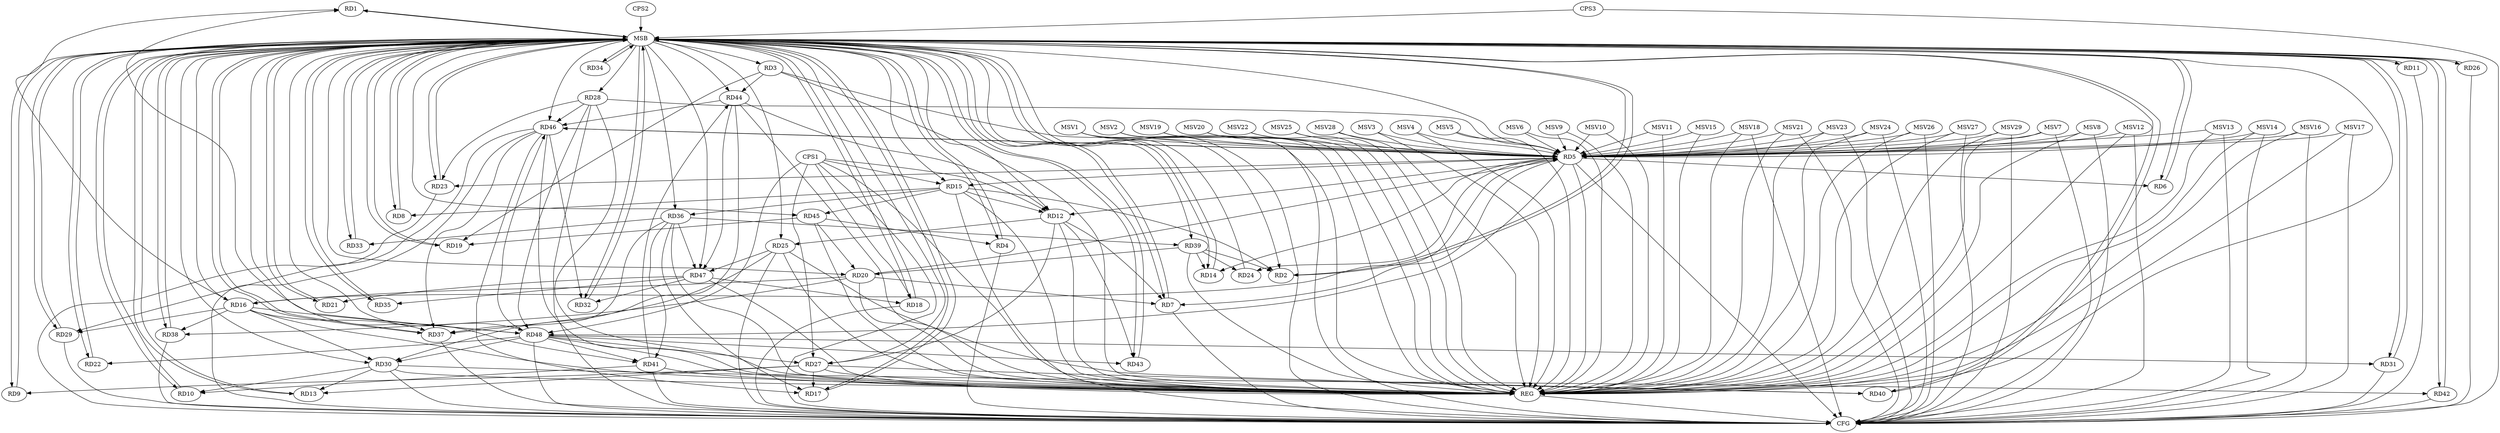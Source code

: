 strict digraph G {
  RD1 [ label="RD1" ];
  RD2 [ label="RD2" ];
  RD3 [ label="RD3" ];
  RD4 [ label="RD4" ];
  RD5 [ label="RD5" ];
  RD6 [ label="RD6" ];
  RD7 [ label="RD7" ];
  RD8 [ label="RD8" ];
  RD9 [ label="RD9" ];
  RD10 [ label="RD10" ];
  RD11 [ label="RD11" ];
  RD12 [ label="RD12" ];
  RD13 [ label="RD13" ];
  RD14 [ label="RD14" ];
  RD15 [ label="RD15" ];
  RD16 [ label="RD16" ];
  RD17 [ label="RD17" ];
  RD18 [ label="RD18" ];
  RD19 [ label="RD19" ];
  RD20 [ label="RD20" ];
  RD21 [ label="RD21" ];
  RD22 [ label="RD22" ];
  RD23 [ label="RD23" ];
  RD24 [ label="RD24" ];
  RD25 [ label="RD25" ];
  RD26 [ label="RD26" ];
  RD27 [ label="RD27" ];
  RD28 [ label="RD28" ];
  RD29 [ label="RD29" ];
  RD30 [ label="RD30" ];
  RD31 [ label="RD31" ];
  RD32 [ label="RD32" ];
  RD33 [ label="RD33" ];
  RD34 [ label="RD34" ];
  RD35 [ label="RD35" ];
  RD36 [ label="RD36" ];
  RD37 [ label="RD37" ];
  RD38 [ label="RD38" ];
  RD39 [ label="RD39" ];
  RD40 [ label="RD40" ];
  RD41 [ label="RD41" ];
  RD42 [ label="RD42" ];
  RD43 [ label="RD43" ];
  RD44 [ label="RD44" ];
  RD45 [ label="RD45" ];
  RD46 [ label="RD46" ];
  RD47 [ label="RD47" ];
  RD48 [ label="RD48" ];
  CPS1 [ label="CPS1" ];
  CPS2 [ label="CPS2" ];
  CPS3 [ label="CPS3" ];
  REG [ label="REG" ];
  MSB [ label="MSB" ];
  CFG [ label="CFG" ];
  MSV1 [ label="MSV1" ];
  MSV2 [ label="MSV2" ];
  MSV3 [ label="MSV3" ];
  MSV4 [ label="MSV4" ];
  MSV5 [ label="MSV5" ];
  MSV6 [ label="MSV6" ];
  MSV7 [ label="MSV7" ];
  MSV8 [ label="MSV8" ];
  MSV9 [ label="MSV9" ];
  MSV10 [ label="MSV10" ];
  MSV11 [ label="MSV11" ];
  MSV12 [ label="MSV12" ];
  MSV13 [ label="MSV13" ];
  MSV14 [ label="MSV14" ];
  MSV15 [ label="MSV15" ];
  MSV16 [ label="MSV16" ];
  MSV17 [ label="MSV17" ];
  MSV18 [ label="MSV18" ];
  MSV19 [ label="MSV19" ];
  MSV20 [ label="MSV20" ];
  MSV21 [ label="MSV21" ];
  MSV22 [ label="MSV22" ];
  MSV23 [ label="MSV23" ];
  MSV24 [ label="MSV24" ];
  MSV25 [ label="MSV25" ];
  MSV26 [ label="MSV26" ];
  MSV27 [ label="MSV27" ];
  MSV28 [ label="MSV28" ];
  MSV29 [ label="MSV29" ];
  RD16 -> RD1;
  RD48 -> RD1;
  RD3 -> RD2;
  RD15 -> RD2;
  RD39 -> RD2;
  RD3 -> RD19;
  RD3 -> RD44;
  RD45 -> RD4;
  RD5 -> RD6;
  RD5 -> RD7;
  RD5 -> RD12;
  RD5 -> RD14;
  RD5 -> RD15;
  RD16 -> RD5;
  RD20 -> RD5;
  RD5 -> RD23;
  RD5 -> RD24;
  RD28 -> RD5;
  RD5 -> RD46;
  RD46 -> RD5;
  RD5 -> RD48;
  RD12 -> RD7;
  RD20 -> RD7;
  RD15 -> RD8;
  RD27 -> RD9;
  RD30 -> RD10;
  RD41 -> RD10;
  RD15 -> RD12;
  RD12 -> RD25;
  RD12 -> RD27;
  RD12 -> RD43;
  RD44 -> RD12;
  RD27 -> RD13;
  RD30 -> RD13;
  RD39 -> RD14;
  RD15 -> RD36;
  RD15 -> RD45;
  RD20 -> RD16;
  RD16 -> RD29;
  RD16 -> RD30;
  RD16 -> RD37;
  RD16 -> RD38;
  RD16 -> RD48;
  RD27 -> RD17;
  RD36 -> RD17;
  RD46 -> RD17;
  RD47 -> RD18;
  RD45 -> RD19;
  RD20 -> RD38;
  RD39 -> RD20;
  RD45 -> RD20;
  RD47 -> RD21;
  RD48 -> RD22;
  RD28 -> RD23;
  RD39 -> RD24;
  RD25 -> RD37;
  RD25 -> RD40;
  RD25 -> RD47;
  RD27 -> RD40;
  RD48 -> RD27;
  RD28 -> RD46;
  RD28 -> RD48;
  RD46 -> RD29;
  RD30 -> RD42;
  RD44 -> RD30;
  RD48 -> RD30;
  RD48 -> RD31;
  RD46 -> RD32;
  RD47 -> RD32;
  RD36 -> RD33;
  RD47 -> RD35;
  RD36 -> RD37;
  RD36 -> RD39;
  RD36 -> RD41;
  RD36 -> RD47;
  RD46 -> RD37;
  RD41 -> RD44;
  RD48 -> RD41;
  RD48 -> RD43;
  RD44 -> RD46;
  RD44 -> RD47;
  RD48 -> RD46;
  CPS1 -> RD27;
  CPS1 -> RD48;
  CPS1 -> RD18;
  CPS1 -> RD12;
  CPS1 -> RD15;
  RD3 -> REG;
  RD5 -> REG;
  RD12 -> REG;
  RD15 -> REG;
  RD16 -> REG;
  RD20 -> REG;
  RD25 -> REG;
  RD27 -> REG;
  RD28 -> REG;
  RD30 -> REG;
  RD36 -> REG;
  RD39 -> REG;
  RD41 -> REG;
  RD44 -> REG;
  RD45 -> REG;
  RD46 -> REG;
  RD47 -> REG;
  RD48 -> REG;
  CPS1 -> REG;
  RD1 -> MSB;
  MSB -> RD8;
  MSB -> RD13;
  MSB -> RD17;
  MSB -> RD21;
  MSB -> RD22;
  MSB -> RD23;
  MSB -> RD27;
  MSB -> RD31;
  MSB -> RD38;
  MSB -> REG;
  RD2 -> MSB;
  MSB -> RD9;
  MSB -> RD18;
  MSB -> RD29;
  MSB -> RD34;
  MSB -> RD48;
  RD4 -> MSB;
  MSB -> RD6;
  MSB -> RD16;
  MSB -> RD19;
  MSB -> RD35;
  MSB -> RD40;
  MSB -> RD41;
  RD6 -> MSB;
  MSB -> RD5;
  MSB -> RD11;
  MSB -> RD43;
  RD7 -> MSB;
  MSB -> RD42;
  RD8 -> MSB;
  MSB -> RD15;
  MSB -> RD28;
  RD9 -> MSB;
  MSB -> RD1;
  MSB -> RD2;
  MSB -> RD33;
  MSB -> RD45;
  RD10 -> MSB;
  MSB -> RD46;
  RD11 -> MSB;
  MSB -> RD14;
  MSB -> RD30;
  RD13 -> MSB;
  RD14 -> MSB;
  MSB -> RD36;
  RD17 -> MSB;
  MSB -> RD10;
  RD18 -> MSB;
  MSB -> RD26;
  MSB -> RD37;
  RD19 -> MSB;
  RD21 -> MSB;
  MSB -> RD3;
  MSB -> RD20;
  RD22 -> MSB;
  MSB -> RD32;
  RD23 -> MSB;
  MSB -> RD12;
  RD24 -> MSB;
  RD26 -> MSB;
  MSB -> RD4;
  RD29 -> MSB;
  RD31 -> MSB;
  RD32 -> MSB;
  RD33 -> MSB;
  RD34 -> MSB;
  MSB -> RD47;
  RD35 -> MSB;
  RD37 -> MSB;
  RD38 -> MSB;
  MSB -> RD25;
  MSB -> RD39;
  RD40 -> MSB;
  RD42 -> MSB;
  MSB -> RD7;
  RD43 -> MSB;
  MSB -> RD44;
  CPS2 -> MSB;
  CPS3 -> MSB;
  CPS1 -> CFG;
  RD25 -> CFG;
  RD18 -> CFG;
  RD23 -> CFG;
  RD11 -> CFG;
  RD41 -> CFG;
  RD42 -> CFG;
  RD15 -> CFG;
  CPS3 -> CFG;
  RD46 -> CFG;
  RD29 -> CFG;
  RD37 -> CFG;
  RD38 -> CFG;
  RD28 -> CFG;
  RD48 -> CFG;
  RD31 -> CFG;
  RD26 -> CFG;
  RD5 -> CFG;
  RD4 -> CFG;
  RD7 -> CFG;
  RD30 -> CFG;
  REG -> CFG;
  MSV1 -> RD5;
  MSV2 -> RD5;
  MSV3 -> RD5;
  MSV4 -> RD5;
  MSV1 -> REG;
  MSV1 -> CFG;
  MSV2 -> REG;
  MSV2 -> CFG;
  MSV3 -> REG;
  MSV4 -> REG;
  MSV5 -> RD5;
  MSV6 -> RD5;
  MSV7 -> RD5;
  MSV8 -> RD5;
  MSV5 -> REG;
  MSV6 -> REG;
  MSV7 -> REG;
  MSV7 -> CFG;
  MSV8 -> REG;
  MSV8 -> CFG;
  MSV9 -> RD5;
  MSV10 -> RD5;
  MSV11 -> RD5;
  MSV9 -> REG;
  MSV10 -> REG;
  MSV11 -> REG;
  MSV12 -> RD5;
  MSV13 -> RD5;
  MSV12 -> REG;
  MSV12 -> CFG;
  MSV13 -> REG;
  MSV13 -> CFG;
  MSV14 -> RD5;
  MSV14 -> REG;
  MSV14 -> CFG;
  MSV15 -> RD5;
  MSV16 -> RD5;
  MSV17 -> RD5;
  MSV18 -> RD5;
  MSV15 -> REG;
  MSV16 -> REG;
  MSV16 -> CFG;
  MSV17 -> REG;
  MSV17 -> CFG;
  MSV18 -> REG;
  MSV18 -> CFG;
  MSV19 -> RD5;
  MSV19 -> REG;
  MSV20 -> RD5;
  MSV21 -> RD5;
  MSV22 -> RD5;
  MSV23 -> RD5;
  MSV24 -> RD5;
  MSV20 -> REG;
  MSV21 -> REG;
  MSV21 -> CFG;
  MSV22 -> REG;
  MSV23 -> REG;
  MSV23 -> CFG;
  MSV24 -> REG;
  MSV24 -> CFG;
  MSV25 -> RD5;
  MSV25 -> REG;
  MSV26 -> RD5;
  MSV27 -> RD5;
  MSV28 -> RD5;
  MSV26 -> REG;
  MSV26 -> CFG;
  MSV27 -> REG;
  MSV27 -> CFG;
  MSV28 -> REG;
  MSV29 -> RD5;
  MSV29 -> REG;
  MSV29 -> CFG;
}
